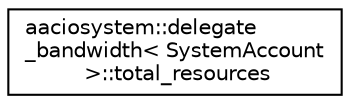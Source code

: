 digraph "Graphical Class Hierarchy"
{
  edge [fontname="Helvetica",fontsize="10",labelfontname="Helvetica",labelfontsize="10"];
  node [fontname="Helvetica",fontsize="10",shape=record];
  rankdir="LR";
  Node0 [label="aaciosystem::delegate\l_bandwidth\< SystemAccount\l \>::total_resources",height=0.2,width=0.4,color="black", fillcolor="white", style="filled",URL="$structaaciosystem_1_1delegate__bandwidth_1_1total__resources.html"];
}
